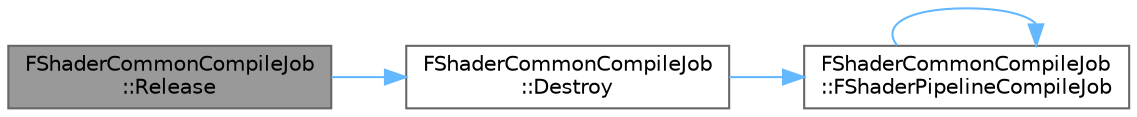 digraph "FShaderCommonCompileJob::Release"
{
 // INTERACTIVE_SVG=YES
 // LATEX_PDF_SIZE
  bgcolor="transparent";
  edge [fontname=Helvetica,fontsize=10,labelfontname=Helvetica,labelfontsize=10];
  node [fontname=Helvetica,fontsize=10,shape=box,height=0.2,width=0.4];
  rankdir="LR";
  Node1 [id="Node000001",label="FShaderCommonCompileJob\l::Release",height=0.2,width=0.4,color="gray40", fillcolor="grey60", style="filled", fontcolor="black",tooltip=" "];
  Node1 -> Node2 [id="edge1_Node000001_Node000002",color="steelblue1",style="solid",tooltip=" "];
  Node2 [id="Node000002",label="FShaderCommonCompileJob\l::Destroy",height=0.2,width=0.4,color="grey40", fillcolor="white", style="filled",URL="$d9/d52/classFShaderCommonCompileJob.html#a78c9b560fe7edbdcac359b5075eaa86f",tooltip=" "];
  Node2 -> Node3 [id="edge2_Node000002_Node000003",color="steelblue1",style="solid",tooltip=" "];
  Node3 [id="Node000003",label="FShaderCommonCompileJob\l::FShaderPipelineCompileJob",height=0.2,width=0.4,color="grey40", fillcolor="white", style="filled",URL="$d9/d52/classFShaderCommonCompileJob.html#a9672451c88a3d8a8531948f1476c7354",tooltip=" "];
  Node3 -> Node3 [id="edge3_Node000003_Node000003",color="steelblue1",style="solid",tooltip=" "];
}
